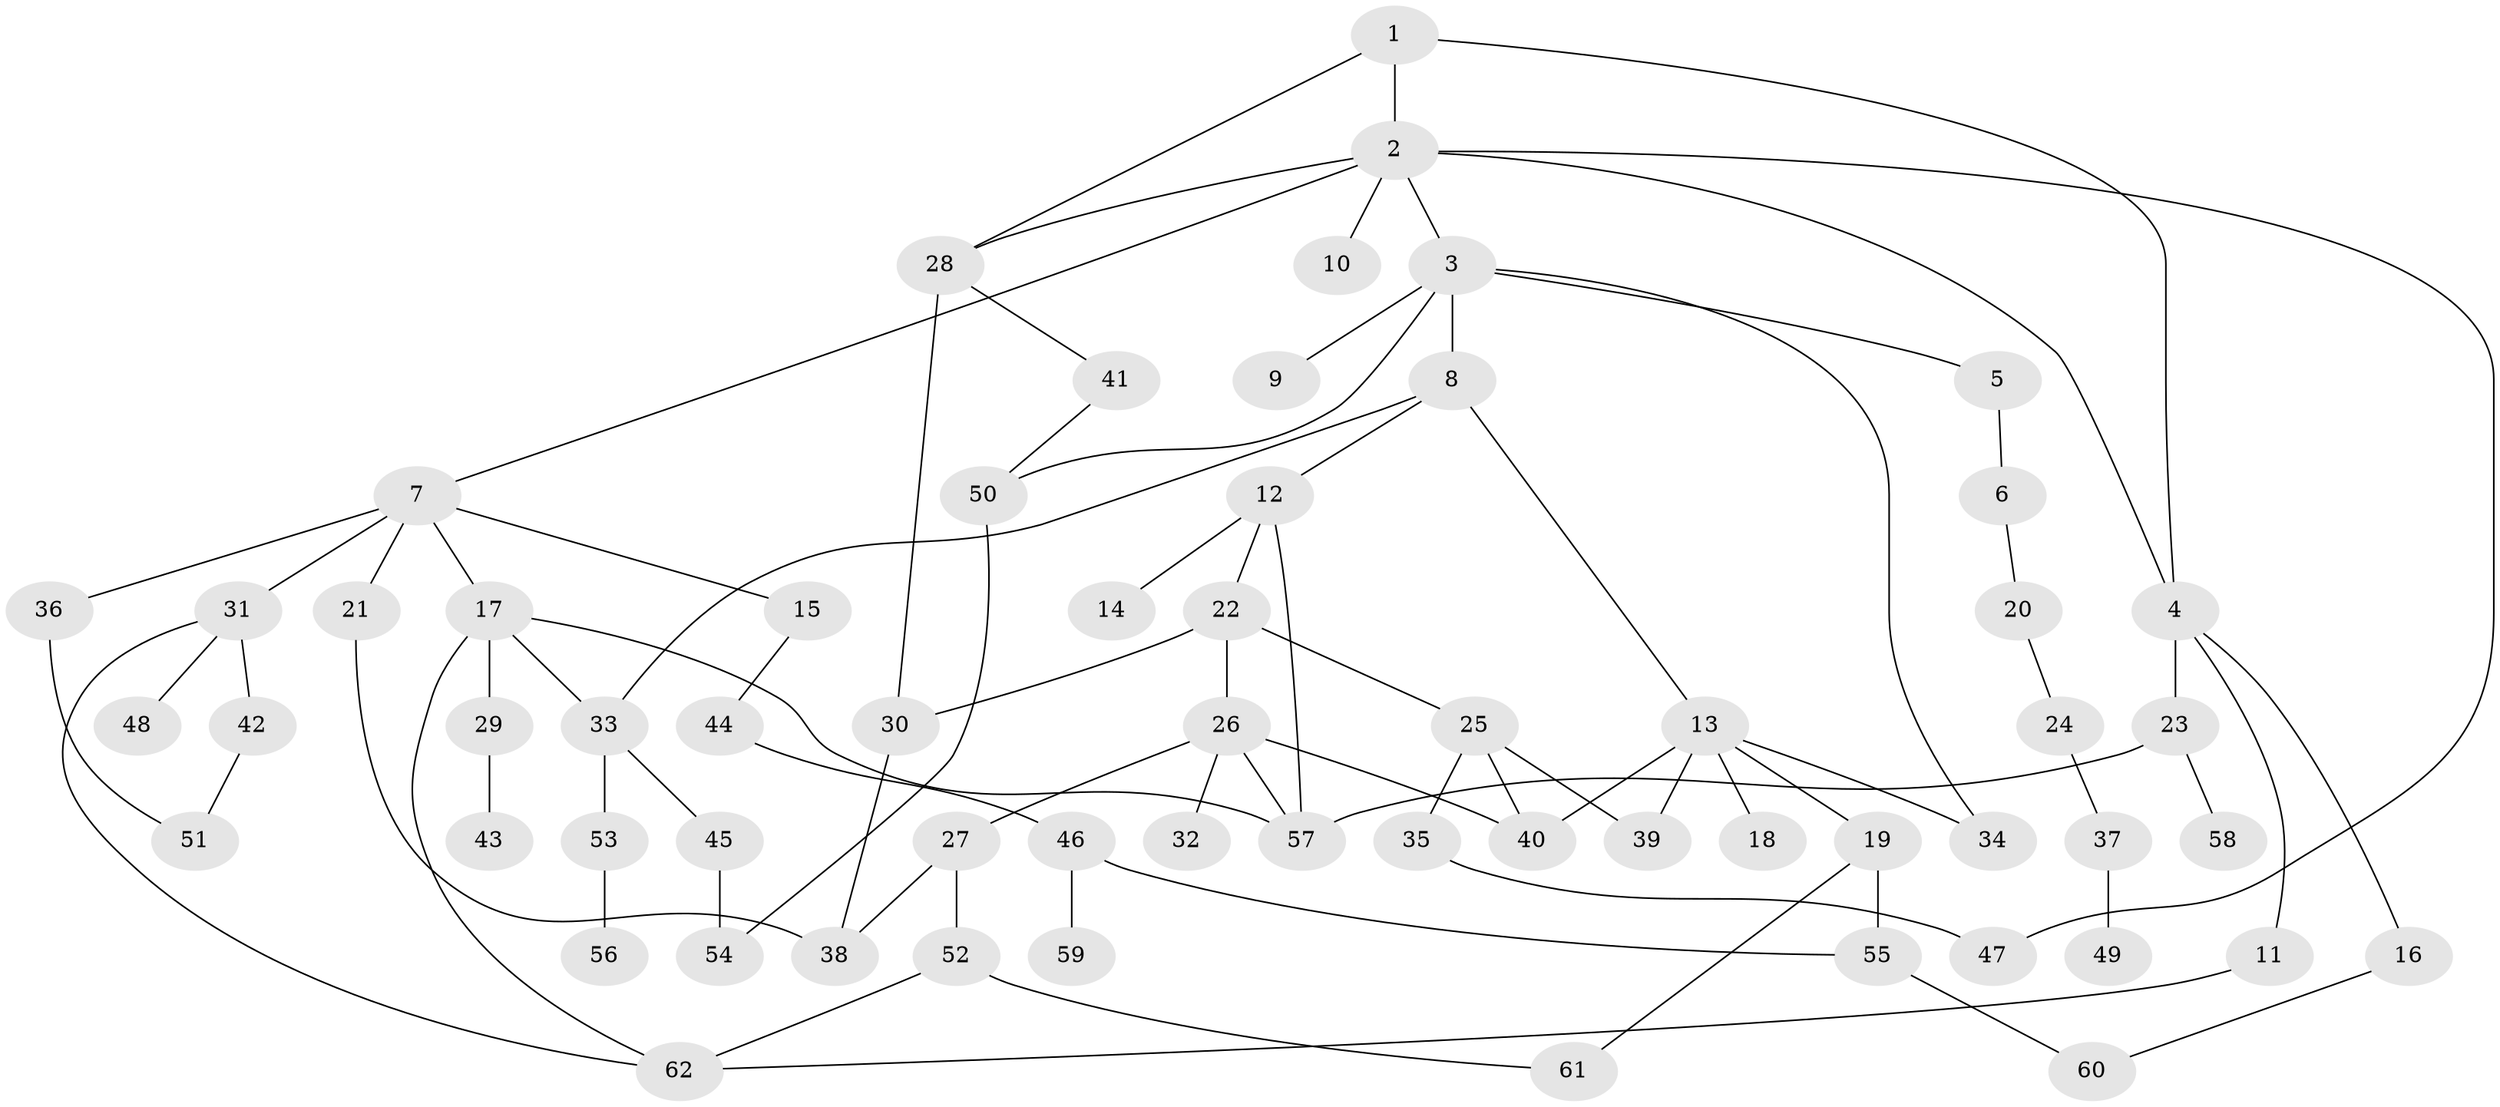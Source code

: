 // coarse degree distribution, {6: 0.1, 4: 0.225, 2: 0.325, 1: 0.175, 5: 0.05, 3: 0.125}
// Generated by graph-tools (version 1.1) at 2025/23/03/03/25 07:23:32]
// undirected, 62 vertices, 84 edges
graph export_dot {
graph [start="1"]
  node [color=gray90,style=filled];
  1;
  2;
  3;
  4;
  5;
  6;
  7;
  8;
  9;
  10;
  11;
  12;
  13;
  14;
  15;
  16;
  17;
  18;
  19;
  20;
  21;
  22;
  23;
  24;
  25;
  26;
  27;
  28;
  29;
  30;
  31;
  32;
  33;
  34;
  35;
  36;
  37;
  38;
  39;
  40;
  41;
  42;
  43;
  44;
  45;
  46;
  47;
  48;
  49;
  50;
  51;
  52;
  53;
  54;
  55;
  56;
  57;
  58;
  59;
  60;
  61;
  62;
  1 -- 2;
  1 -- 4;
  1 -- 28;
  2 -- 3;
  2 -- 7;
  2 -- 10;
  2 -- 28;
  2 -- 4;
  2 -- 47;
  3 -- 5;
  3 -- 8;
  3 -- 9;
  3 -- 34;
  3 -- 50;
  4 -- 11;
  4 -- 16;
  4 -- 23;
  5 -- 6;
  6 -- 20;
  7 -- 15;
  7 -- 17;
  7 -- 21;
  7 -- 31;
  7 -- 36;
  8 -- 12;
  8 -- 13;
  8 -- 33;
  11 -- 62;
  12 -- 14;
  12 -- 22;
  12 -- 57;
  13 -- 18;
  13 -- 19;
  13 -- 39;
  13 -- 40;
  13 -- 34;
  15 -- 44;
  16 -- 60;
  17 -- 29;
  17 -- 57;
  17 -- 62;
  17 -- 33;
  19 -- 55;
  19 -- 61;
  20 -- 24;
  21 -- 38;
  22 -- 25;
  22 -- 26;
  22 -- 30;
  23 -- 58;
  23 -- 57;
  24 -- 37;
  25 -- 35;
  25 -- 39;
  25 -- 40;
  26 -- 27;
  26 -- 32;
  26 -- 40;
  26 -- 57;
  27 -- 38;
  27 -- 52;
  28 -- 41;
  28 -- 30;
  29 -- 43;
  30 -- 38;
  31 -- 42;
  31 -- 48;
  31 -- 62;
  33 -- 45;
  33 -- 53;
  35 -- 47;
  36 -- 51;
  37 -- 49;
  41 -- 50;
  42 -- 51;
  44 -- 46;
  45 -- 54;
  46 -- 59;
  46 -- 55;
  50 -- 54;
  52 -- 62;
  52 -- 61;
  53 -- 56;
  55 -- 60;
}
